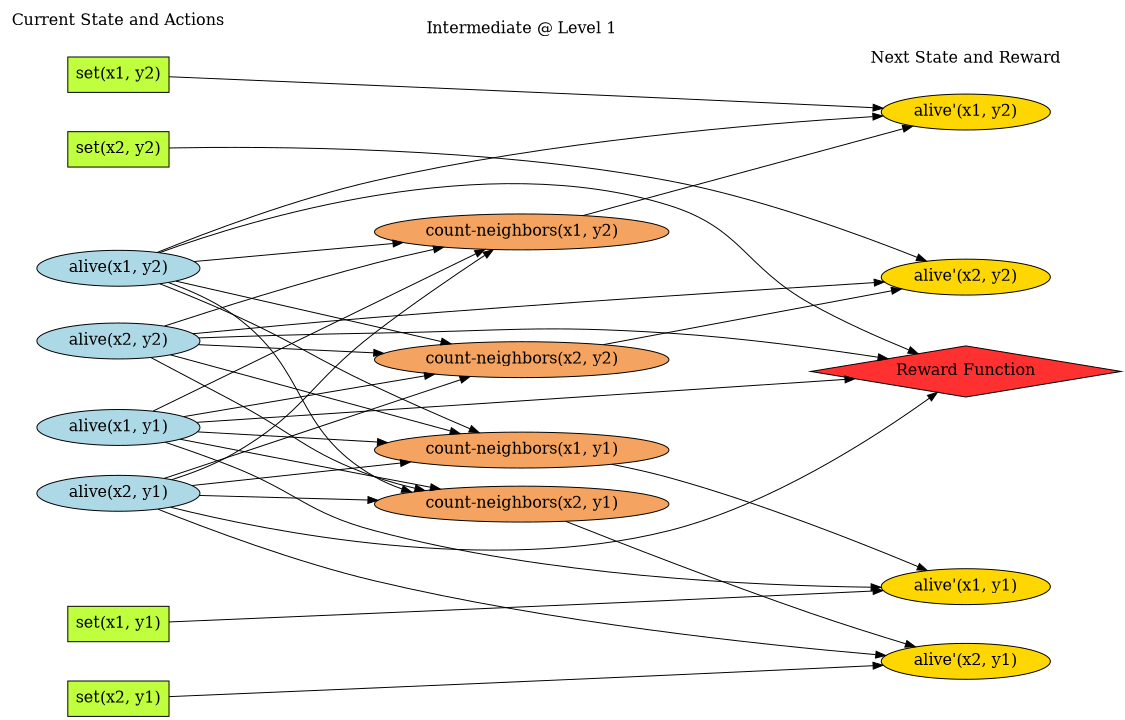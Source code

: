 digraph G {
  graph [
    ranksep = "2.00",
    rankdir = LR,
    bb = "0,0,940,770",
    ratio = auto,
    fontsize = 16,
    fontname = Helvetica,
    size = "7.5,10"
  ];

  node [
    fontsize = 16
  ];

  {
    graph [
      rank = same
    ];

    "Reward Function" [
      shape = diamond,
      fillcolor = firebrick1,
      width = "3.3889",
      style = filled,
      pos = "818,408"
    ];
    "Next State and Reward" [
      shape = plaintext,
      fontstyle = bold,
      fillcolor = white,
      width = "2.1944",
      style = "",
      pos = "818,722"
    ];
    "alive'(x2, y1)" [
      fillcolor = gold,
      width = "1.8889",
      style = filled,
      pos = "818,110"
    ];
    "alive'(x1, y1)" [
      fillcolor = gold,
      width = "1.8889",
      style = filled,
      pos = "818,668"
    ];
    "alive'(x2, y2)" [
      fillcolor = gold,
      width = "1.8889",
      style = filled,
      pos = "818,500"
    ];
    "alive'(x1, y2)" [
      fillcolor = gold,
      width = "1.8889",
      style = filled,
      pos = "818,186"
    ];
  }
  {
    graph [
      rank = same
    ];

    "set(x2, y1)" [
      shape = box,
      fillcolor = olivedrab1,
      width = "1.1389",
      style = filled,
      pos = "88,72"
    ];
    "alive(x1, y2)" [
      fillcolor = lightblue,
      width = "1.8333",
      style = filled,
      pos = "88,356"
    ];
    "Current State and Actions" [
      shape = plaintext,
      fontstyle = bold,
      fillcolor = white,
      width = "2.4444",
      style = "",
      pos = "88,18"
    ];
    "set(x1, y2)" [
      shape = box,
      fillcolor = olivedrab1,
      width = "1.1389",
      style = filled,
      pos = "88,148"
    ];
    "alive(x2, y2)" [
      fillcolor = lightblue,
      width = "1.8333",
      style = filled,
      pos = "88,435"
    ];
    "alive(x1, y1)" [
      fillcolor = lightblue,
      width = "1.8333",
      style = filled,
      pos = "88,508"
    ];
    "set(x2, y2)" [
      shape = box,
      fillcolor = olivedrab1,
      width = "1.1389",
      style = filled,
      pos = "88,630"
    ];
    "set(x1, y1)" [
      shape = box,
      fillcolor = olivedrab1,
      width = "1.1389",
      style = filled,
      pos = "88,706"
    ];
    "alive(x2, y1)" [
      fillcolor = lightblue,
      width = "1.8333",
      style = filled,
      pos = "88,283"
    ];
  }
  {
    graph [
      rank = same
    ];

    "count-neighbors(x2, y1)" [
      fillcolor = sandybrown,
      width = "3.1944",
      style = filled,
      pos = "436,270"
    ];
    "count-neighbors(x1, y1)" [
      fillcolor = sandybrown,
      width = "3.1944",
      style = filled,
      pos = "436,546"
    ];
    "count-neighbors(x2, y2)" [
      fillcolor = sandybrown,
      width = "3.1944",
      style = filled,
      pos = "436,416"
    ];
    "count-neighbors(x1, y2)" [
      fillcolor = sandybrown,
      width = "3.1944",
      style = filled,
      pos = "436,324"
    ];
    "Intermediate @ Level 1" [
      shape = plaintext,
      fontstyle = bold,
      fillcolor = white,
      width = "2.25",
      style = "",
      pos = "436,752"
    ];
  }
  "alive(x1, y2)" -> "Reward Function" [
    pos = "e,735.62,402.11 152.18,360.56 241.72,366.92 409.22,378.82 552,389 609.69,393.11 674.42,397.74 725.58,401.39"
  ];
  "alive(x2, y2)" -> "alive'(x2, y2)" [
    pos = "e,752.71,494.8 150.01,441.4 196.73,446.16 262.36,452.71 320,458 469.79,471.74 645.09,486.13 742.65,493.99"
  ];
  "alive(x1, y1)" -> "alive'(x1, y1)" [
    pos = "e,752.66,662.89 122.24,523.48 166.85,543.04 247.73,576.38 320,595 467.11,632.9 644.08,652.99 742.51,661.98"
  ];
  "alive(x1, y1)" -> "count-neighbors(x1, y2)" [
    pos = "e,403.2,341.49 118.98,491.87 135.85,483.07 157.09,471.96 176,462 253.04,421.42 342.71,373.72 394.07,346.36"
  ];
  "alive(x2, y1)" -> "count-neighbors(x2, y1)" [
    pos = "e,323.6,274.2 153.46,280.55 198.4,278.88 259.44,276.6 313.28,274.58"
  ];
  "alive(x2, y1)" -> "count-neighbors(x2, y2)" [
    pos = "e,392.35,399.32 126.57,297.74 188.94,321.58 312.05,368.63 382.74,395.64"
  ];
  "alive(x2, y1)" -> "count-neighbors(x1, y1)" [
    pos = "e,415.88,528.25 121.97,298.64 138.72,306.87 158.94,317.61 176,329 224.01,361.04 351.32,471.58 408.04,521.36"
  ];
  "set(x1, y1)" -> "alive'(x1, y1)" [
    pos = "e,751.32,671.53 129.28,703.88 210.32,699.71 395.93,690.14 552,682 615.78,678.67 688.15,674.86 741.29,672.06"
  ];
  "alive(x2, y1)" -> "count-neighbors(x1, y2)" [
    pos = "e,343.71,313.13 148.62,290.14 199.52,296.14 273.34,304.84 333.42,311.91"
  ];
  "count-neighbors(x2, y1)" -> "alive'(x2, y1)" [
    pos = "e,780,125.02 475.09,253 525.87,230.99 617.33,191.59 696,159 720.54,148.83 747.98,137.79 770.61,128.76"
  ];
  "alive(x2, y1)" -> "alive'(x2, y1)" [
    pos = "e,755.07,117.02 122.7,267.64 167.48,248.36 248.18,215.48 320,196 468.44,155.73 647.09,130.29 744.98,118.25"
  ];
  "count-neighbors(x1, y1)" -> "alive'(x1, y1)" [
    pos = "e,774.46,654.09 486.73,562.2 559.08,585.31 691.28,627.53 764.91,651.04"
  ];
  "alive(x1, y1)" -> "count-neighbors(x2, y1)" [
    pos = "e,353.01,282.58 124.08,492.88 140.75,484.98 160.29,474.38 176,462 252.45,401.75 236.56,347.12 320,297 327.26,292.64 335.17,288.98 343.33,285.91"
  ];
  "set(x1, y2)" -> "alive'(x1, y2)" [
    pos = "e,751.32,182.47 129.28,150.12 210.32,154.29 395.93,163.86 552,172 615.78,175.33 688.15,179.14 741.29,181.94"
  ];
  "count-neighbors(x1, y2)" -> "alive'(x1, y2)" [
    pos = "e,785.08,201.84 506.14,309.66 521.39,305.99 537.34,301.73 552,297 633.15,270.83 724.12,230.32 775.88,206.15"
  ];
  "alive(x1, y1)" -> "Reward Function" [
    pos = "e,789.37,422.05 123.49,523.31 202.34,555.1 397.33,621.44 552,573 626.36,549.71 629.5,513.61 696,473 723.61,456.14 755.96,439.02 780.41,426.58"
  ];
  "alive(x1, y2)" -> "count-neighbors(x2, y1)" [
    pos = "e,370.91,284.9 135.92,343.51 182.78,331.37 256.2,312.54 320,297 333.26,293.77 347.39,290.41 361.06,287.21"
  ];
  "alive(x1, y2)" -> "count-neighbors(x2, y2)" [
    pos = "e,358.5,402.64 143.91,365.64 199.08,375.15 284.24,389.83 348.39,400.9"
  ];
  "alive(x2, y2)" -> "count-neighbors(x1, y2)" [
    pos = "e,385.19,340.21 131.02,421.28 192.5,401.67 305.78,365.54 375.63,343.26"
  ];
  "count-neighbors(x2, y2)" -> "alive'(x2, y2)" [
    pos = "e,765.54,488.47 502.98,430.73 574.26,446.4 686.13,471 755.61,486.28"
  ];
  "alive(x2, y2)" -> "count-neighbors(x2, y1)" [
    pos = "e,361.3,283.78 115.76,418.64 133.09,408.42 155.86,394.96 176,383 240.09,344.93 250.87,324.89 320,297 329.98,292.97 340.7,289.47 351.45,286.43"
  ];
  "alive(x2, y1)" -> "Reward Function" [
    pos = "e,800.69,392.31 130.88,269.25 213.92,244.8 401.73,200.18 552,243 650.65,271.11 748.43,347.47 793,385.64"
  ];
  "alive(x2, y2)" -> "count-neighbors(x2, y2)" [
    pos = "e,326.81,421.96 153.05,431.45 198.98,428.94 261.85,425.51 316.67,422.52"
  ];
  "alive(x1, y2)" -> "count-neighbors(x1, y1)" [
    pos = "e,404.15,528.61 117.67,372.2 179.88,406.17 324.09,484.9 395.05,523.64"
  ];
  "alive(x1, y2)" -> "count-neighbors(x1, y2)" [
    pos = "e,336.36,333.16 150.62,350.24 199.35,345.76 268.2,339.43 326.06,334.11"
  ];
  "alive(x1, y2)" -> "alive'(x1, y2)" [
    pos = "e,749.71,186.56 119.47,339.94 177.92,310.2 299.25,249.05 320,243 464.03,201.02 639.92,189.73 739.44,186.84"
  ];
  "set(x2, y1)" -> "alive'(x2, y1)" [
    pos = "e,751.32,106.47 129.28,74.123 210.32,78.292 395.93,87.856 552,96 615.78,99.328 688.15,103.14 741.29,105.94"
  ];
  "alive(x1, y1)" -> "count-neighbors(x2, y2)" [
    pos = "e,377.31,431.51 135.66,495.4 195.63,479.55 299.04,452.21 367.48,434.11"
  ];
  "set(x2, y2)" -> "alive'(x2, y2)" [
    pos = "e,783.59,515.67 129.17,630.56 210.79,630.87 398.5,627.58 552,595 632.83,577.84 722.51,542.11 774.36,519.69"
  ];
  "alive(x2, y2)" -> "count-neighbors(x1, y1)" [
    pos = "e,377.09,530.47 128,449.42 174.05,465.84 252.09,493.09 320,514 335.15,518.66 351.51,523.38 367.03,527.7"
  ];
  "alive(x2, y2)" -> "Reward Function" [
    pos = "e,761.14,417.68 153.24,437.85 199.72,439.73 263.69,442.03 320,443 423.1,444.78 449.11,449.74 552,443 620.12,438.54 697.42,427.71 751.07,419.27"
  ];
  "alive(x1, y1)" -> "count-neighbors(x1, y1)" [
    pos = "e,341.11,535.64 149.41,514.71 199.59,520.18 271.64,528.05 330.95,534.53"
  ];
}
